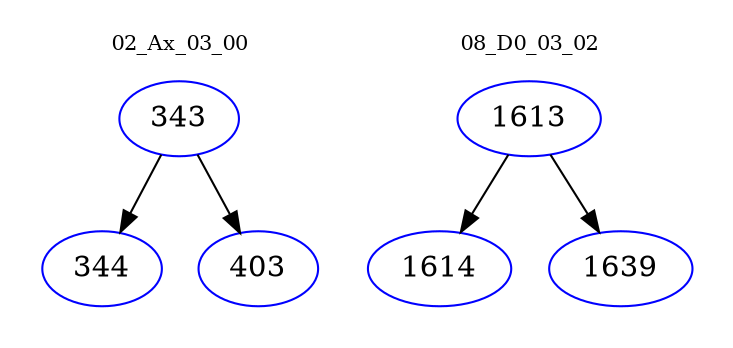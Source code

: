 digraph{
subgraph cluster_0 {
color = white
label = "02_Ax_03_00";
fontsize=10;
T0_343 [label="343", color="blue"]
T0_343 -> T0_344 [color="black"]
T0_344 [label="344", color="blue"]
T0_343 -> T0_403 [color="black"]
T0_403 [label="403", color="blue"]
}
subgraph cluster_1 {
color = white
label = "08_D0_03_02";
fontsize=10;
T1_1613 [label="1613", color="blue"]
T1_1613 -> T1_1614 [color="black"]
T1_1614 [label="1614", color="blue"]
T1_1613 -> T1_1639 [color="black"]
T1_1639 [label="1639", color="blue"]
}
}
